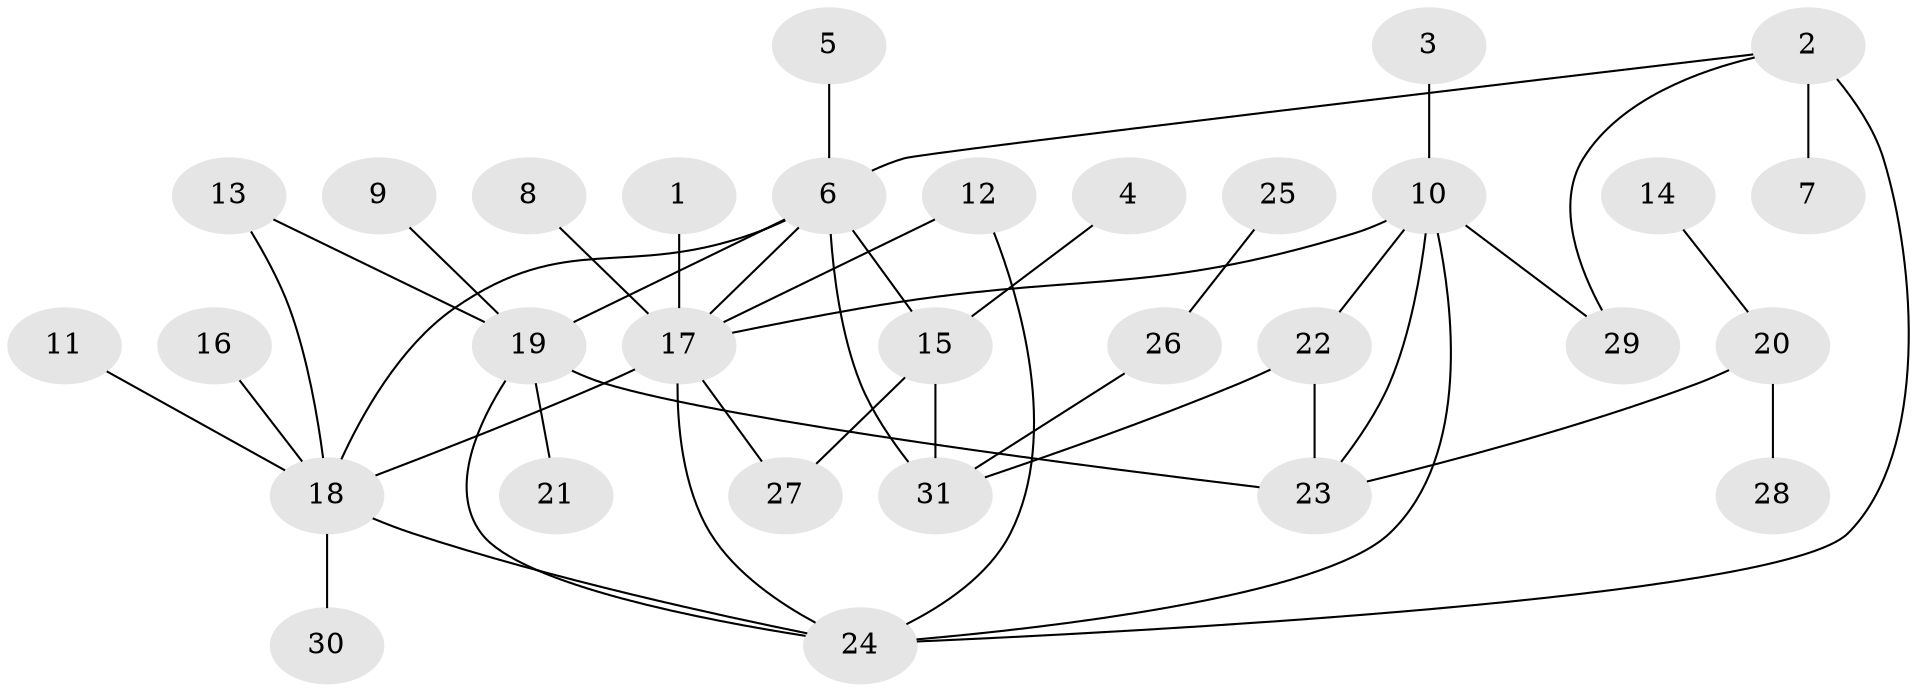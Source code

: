 // original degree distribution, {2: 0.18032786885245902, 6: 0.03278688524590164, 7: 0.08196721311475409, 5: 0.06557377049180328, 4: 0.03278688524590164, 11: 0.01639344262295082, 9: 0.01639344262295082, 1: 0.5245901639344263, 3: 0.04918032786885246}
// Generated by graph-tools (version 1.1) at 2025/26/03/09/25 03:26:45]
// undirected, 31 vertices, 43 edges
graph export_dot {
graph [start="1"]
  node [color=gray90,style=filled];
  1;
  2;
  3;
  4;
  5;
  6;
  7;
  8;
  9;
  10;
  11;
  12;
  13;
  14;
  15;
  16;
  17;
  18;
  19;
  20;
  21;
  22;
  23;
  24;
  25;
  26;
  27;
  28;
  29;
  30;
  31;
  1 -- 17 [weight=1.0];
  2 -- 6 [weight=1.0];
  2 -- 7 [weight=1.0];
  2 -- 24 [weight=2.0];
  2 -- 29 [weight=1.0];
  3 -- 10 [weight=1.0];
  4 -- 15 [weight=1.0];
  5 -- 6 [weight=1.0];
  6 -- 15 [weight=1.0];
  6 -- 17 [weight=1.0];
  6 -- 18 [weight=1.0];
  6 -- 19 [weight=1.0];
  6 -- 31 [weight=1.0];
  8 -- 17 [weight=1.0];
  9 -- 19 [weight=1.0];
  10 -- 17 [weight=1.0];
  10 -- 22 [weight=1.0];
  10 -- 23 [weight=1.0];
  10 -- 24 [weight=1.0];
  10 -- 29 [weight=1.0];
  11 -- 18 [weight=1.0];
  12 -- 17 [weight=1.0];
  12 -- 24 [weight=2.0];
  13 -- 18 [weight=1.0];
  13 -- 19 [weight=1.0];
  14 -- 20 [weight=1.0];
  15 -- 27 [weight=1.0];
  15 -- 31 [weight=1.0];
  16 -- 18 [weight=1.0];
  17 -- 18 [weight=2.0];
  17 -- 24 [weight=1.0];
  17 -- 27 [weight=1.0];
  18 -- 24 [weight=2.0];
  18 -- 30 [weight=1.0];
  19 -- 21 [weight=1.0];
  19 -- 23 [weight=2.0];
  19 -- 24 [weight=2.0];
  20 -- 23 [weight=1.0];
  20 -- 28 [weight=1.0];
  22 -- 23 [weight=1.0];
  22 -- 31 [weight=1.0];
  25 -- 26 [weight=1.0];
  26 -- 31 [weight=1.0];
}
